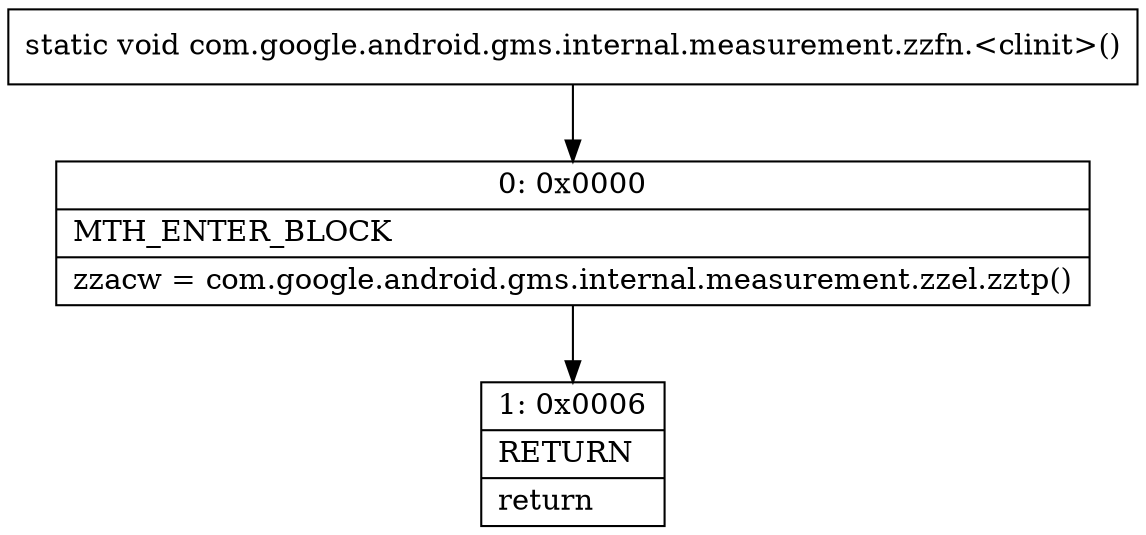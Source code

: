 digraph "CFG forcom.google.android.gms.internal.measurement.zzfn.\<clinit\>()V" {
Node_0 [shape=record,label="{0\:\ 0x0000|MTH_ENTER_BLOCK\l|zzacw = com.google.android.gms.internal.measurement.zzel.zztp()\l}"];
Node_1 [shape=record,label="{1\:\ 0x0006|RETURN\l|return\l}"];
MethodNode[shape=record,label="{static void com.google.android.gms.internal.measurement.zzfn.\<clinit\>() }"];
MethodNode -> Node_0;
Node_0 -> Node_1;
}

